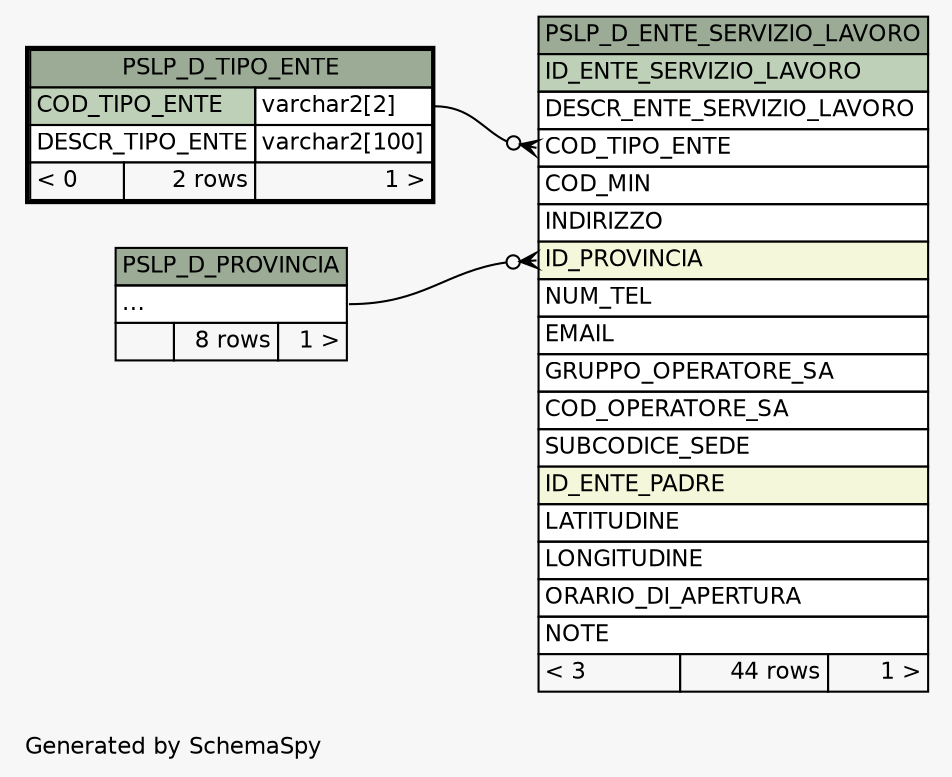 // dot 2.38.0 on Windows 10 10.0
// SchemaSpy rev 590
digraph "twoDegreesRelationshipsDiagram" {
  graph [
    rankdir="RL"
    bgcolor="#f7f7f7"
    label="\nGenerated by SchemaSpy"
    labeljust="l"
    nodesep="0.18"
    ranksep="0.46"
    fontname="Helvetica"
    fontsize="11"
  ];
  node [
    fontname="Helvetica"
    fontsize="11"
    shape="plaintext"
  ];
  edge [
    arrowsize="0.8"
  ];
  "PSLP_D_ENTE_SERVIZIO_LAVORO":"COD_TIPO_ENTE":w -> "PSLP_D_TIPO_ENTE":"COD_TIPO_ENTE.type":e [arrowhead=none dir=back arrowtail=crowodot];
  "PSLP_D_ENTE_SERVIZIO_LAVORO":"ID_PROVINCIA":w -> "PSLP_D_PROVINCIA":"elipses":e [arrowhead=none dir=back arrowtail=crowodot];
  "PSLP_D_ENTE_SERVIZIO_LAVORO" [
    label=<
    <TABLE BORDER="0" CELLBORDER="1" CELLSPACING="0" BGCOLOR="#ffffff">
      <TR><TD COLSPAN="3" BGCOLOR="#9bab96" ALIGN="CENTER">PSLP_D_ENTE_SERVIZIO_LAVORO</TD></TR>
      <TR><TD PORT="ID_ENTE_SERVIZIO_LAVORO" COLSPAN="3" BGCOLOR="#bed1b8" ALIGN="LEFT">ID_ENTE_SERVIZIO_LAVORO</TD></TR>
      <TR><TD PORT="DESCR_ENTE_SERVIZIO_LAVORO" COLSPAN="3" ALIGN="LEFT">DESCR_ENTE_SERVIZIO_LAVORO</TD></TR>
      <TR><TD PORT="COD_TIPO_ENTE" COLSPAN="3" ALIGN="LEFT">COD_TIPO_ENTE</TD></TR>
      <TR><TD PORT="COD_MIN" COLSPAN="3" ALIGN="LEFT">COD_MIN</TD></TR>
      <TR><TD PORT="INDIRIZZO" COLSPAN="3" ALIGN="LEFT">INDIRIZZO</TD></TR>
      <TR><TD PORT="ID_PROVINCIA" COLSPAN="3" BGCOLOR="#f4f7da" ALIGN="LEFT">ID_PROVINCIA</TD></TR>
      <TR><TD PORT="NUM_TEL" COLSPAN="3" ALIGN="LEFT">NUM_TEL</TD></TR>
      <TR><TD PORT="EMAIL" COLSPAN="3" ALIGN="LEFT">EMAIL</TD></TR>
      <TR><TD PORT="GRUPPO_OPERATORE_SA" COLSPAN="3" ALIGN="LEFT">GRUPPO_OPERATORE_SA</TD></TR>
      <TR><TD PORT="COD_OPERATORE_SA" COLSPAN="3" ALIGN="LEFT">COD_OPERATORE_SA</TD></TR>
      <TR><TD PORT="SUBCODICE_SEDE" COLSPAN="3" ALIGN="LEFT">SUBCODICE_SEDE</TD></TR>
      <TR><TD PORT="ID_ENTE_PADRE" COLSPAN="3" BGCOLOR="#f4f7da" ALIGN="LEFT">ID_ENTE_PADRE</TD></TR>
      <TR><TD PORT="LATITUDINE" COLSPAN="3" ALIGN="LEFT">LATITUDINE</TD></TR>
      <TR><TD PORT="LONGITUDINE" COLSPAN="3" ALIGN="LEFT">LONGITUDINE</TD></TR>
      <TR><TD PORT="ORARIO_DI_APERTURA" COLSPAN="3" ALIGN="LEFT">ORARIO_DI_APERTURA</TD></TR>
      <TR><TD PORT="NOTE" COLSPAN="3" ALIGN="LEFT">NOTE</TD></TR>
      <TR><TD ALIGN="LEFT" BGCOLOR="#f7f7f7">&lt; 3</TD><TD ALIGN="RIGHT" BGCOLOR="#f7f7f7">44 rows</TD><TD ALIGN="RIGHT" BGCOLOR="#f7f7f7">1 &gt;</TD></TR>
    </TABLE>>
    URL="PSLP_D_ENTE_SERVIZIO_LAVORO.html"
    tooltip="PSLP_D_ENTE_SERVIZIO_LAVORO"
  ];
  "PSLP_D_PROVINCIA" [
    label=<
    <TABLE BORDER="0" CELLBORDER="1" CELLSPACING="0" BGCOLOR="#ffffff">
      <TR><TD COLSPAN="3" BGCOLOR="#9bab96" ALIGN="CENTER">PSLP_D_PROVINCIA</TD></TR>
      <TR><TD PORT="elipses" COLSPAN="3" ALIGN="LEFT">...</TD></TR>
      <TR><TD ALIGN="LEFT" BGCOLOR="#f7f7f7">  </TD><TD ALIGN="RIGHT" BGCOLOR="#f7f7f7">8 rows</TD><TD ALIGN="RIGHT" BGCOLOR="#f7f7f7">1 &gt;</TD></TR>
    </TABLE>>
    URL="PSLP_D_PROVINCIA.html"
    tooltip="PSLP_D_PROVINCIA"
  ];
  "PSLP_D_TIPO_ENTE" [
    label=<
    <TABLE BORDER="2" CELLBORDER="1" CELLSPACING="0" BGCOLOR="#ffffff">
      <TR><TD COLSPAN="3" BGCOLOR="#9bab96" ALIGN="CENTER">PSLP_D_TIPO_ENTE</TD></TR>
      <TR><TD PORT="COD_TIPO_ENTE" COLSPAN="2" BGCOLOR="#bed1b8" ALIGN="LEFT">COD_TIPO_ENTE</TD><TD PORT="COD_TIPO_ENTE.type" ALIGN="LEFT">varchar2[2]</TD></TR>
      <TR><TD PORT="DESCR_TIPO_ENTE" COLSPAN="2" ALIGN="LEFT">DESCR_TIPO_ENTE</TD><TD PORT="DESCR_TIPO_ENTE.type" ALIGN="LEFT">varchar2[100]</TD></TR>
      <TR><TD ALIGN="LEFT" BGCOLOR="#f7f7f7">&lt; 0</TD><TD ALIGN="RIGHT" BGCOLOR="#f7f7f7">2 rows</TD><TD ALIGN="RIGHT" BGCOLOR="#f7f7f7">1 &gt;</TD></TR>
    </TABLE>>
    URL="PSLP_D_TIPO_ENTE.html"
    tooltip="PSLP_D_TIPO_ENTE"
  ];
}
